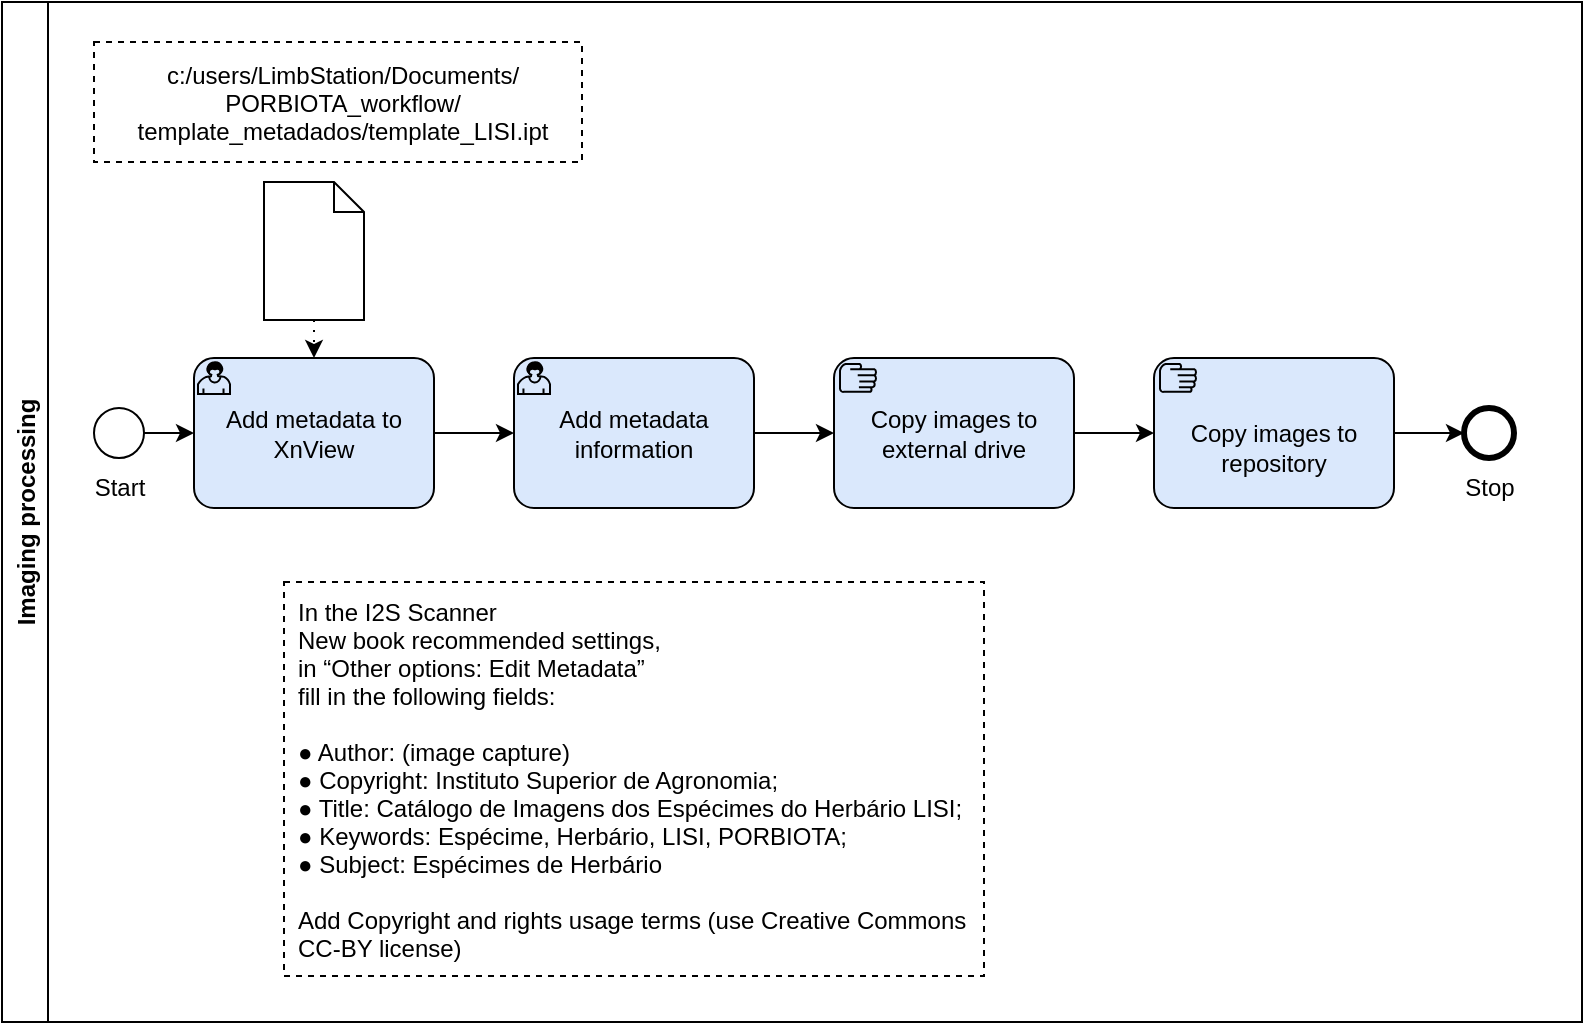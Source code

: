 <mxfile version="16.4.11" type="device"><diagram id="C5RBs43oDa-KdzZeNtuy" name="Page-1"><mxGraphModel dx="951" dy="1853" grid="1" gridSize="10" guides="1" tooltips="1" connect="1" arrows="1" fold="1" page="1" pageScale="1" pageWidth="827" pageHeight="583" math="0" shadow="0"><root><mxCell id="WIyWlLk6GJQsqaUBKTNV-0"/><mxCell id="WIyWlLk6GJQsqaUBKTNV-1" parent="WIyWlLk6GJQsqaUBKTNV-0"/><mxCell id="vSxyVVCbPgyxcpOuUFis-0" style="edgeStyle=orthogonalEdgeStyle;rounded=0;orthogonalLoop=1;jettySize=auto;html=1;exitX=1;exitY=0.5;exitDx=0;exitDy=0;" parent="WIyWlLk6GJQsqaUBKTNV-1" source="saq1hF5vfWgRDRBr79is-0" target="KWRPazFFwxp_j8tZJz7k-1" edge="1"><mxGeometry relative="1" as="geometry"/></mxCell><mxCell id="saq1hF5vfWgRDRBr79is-0" value="" style="ellipse;whiteSpace=wrap;html=1;aspect=fixed;" parent="WIyWlLk6GJQsqaUBKTNV-1" vertex="1"><mxGeometry x="56" y="-947" width="25" height="25" as="geometry"/></mxCell><mxCell id="KWRPazFFwxp_j8tZJz7k-1" value="Add metadata to XnView" style="points=[[0.25,0,0],[0.5,0,0],[0.75,0,0],[1,0.25,0],[1,0.5,0],[1,0.75,0],[0.75,1,0],[0.5,1,0],[0.25,1,0],[0,0.75,0],[0,0.5,0],[0,0.25,0]];shape=mxgraph.bpmn.task;whiteSpace=wrap;rectStyle=rounded;size=10;taskMarker=user;fillColor=#dae8fc;strokeColor=#000000;" parent="WIyWlLk6GJQsqaUBKTNV-1" vertex="1"><mxGeometry x="106" y="-972" width="120" height="75" as="geometry"/></mxCell><mxCell id="KWRPazFFwxp_j8tZJz7k-2" value="" style="shape=mxgraph.bpmn.data;labelPosition=center;verticalLabelPosition=bottom;align=center;verticalAlign=top;whiteSpace=wrap;size=15;html=1;" parent="WIyWlLk6GJQsqaUBKTNV-1" vertex="1"><mxGeometry x="141" y="-1060" width="50" height="69" as="geometry"/></mxCell><mxCell id="KWRPazFFwxp_j8tZJz7k-3" value="" style="edgeStyle=elbowEdgeStyle;fontSize=12;html=1;endFill=1;startFill=0;endSize=6;startSize=6;dashed=1;dashPattern=1 4;endArrow=classic;startArrow=none;rounded=0;" parent="WIyWlLk6GJQsqaUBKTNV-1" source="KWRPazFFwxp_j8tZJz7k-2" target="KWRPazFFwxp_j8tZJz7k-1" edge="1"><mxGeometry width="160" relative="1" as="geometry"><mxPoint x="306" y="-896.5" as="sourcePoint"/><mxPoint x="246" y="-796" as="targetPoint"/></mxGeometry></mxCell><mxCell id="KWRPazFFwxp_j8tZJz7k-6" value="Add metadata&#10;information" style="points=[[0.25,0,0],[0.5,0,0],[0.75,0,0],[1,0.25,0],[1,0.5,0],[1,0.75,0],[0.75,1,0],[0.5,1,0],[0.25,1,0],[0,0.75,0],[0,0.5,0],[0,0.25,0]];shape=mxgraph.bpmn.task;whiteSpace=wrap;rectStyle=rounded;size=10;taskMarker=user;fillColor=#dae8fc;strokeColor=#000000;" parent="WIyWlLk6GJQsqaUBKTNV-1" vertex="1"><mxGeometry x="266" y="-972" width="120" height="75" as="geometry"/></mxCell><mxCell id="KWRPazFFwxp_j8tZJz7k-7" value="" style="edgeStyle=elbowEdgeStyle;fontSize=12;html=1;endArrow=classic;endFill=1;rounded=0;" parent="WIyWlLk6GJQsqaUBKTNV-1" source="KWRPazFFwxp_j8tZJz7k-1" target="KWRPazFFwxp_j8tZJz7k-6" edge="1"><mxGeometry width="160" relative="1" as="geometry"><mxPoint x="256" y="-856" as="sourcePoint"/><mxPoint x="416" y="-856" as="targetPoint"/></mxGeometry></mxCell><mxCell id="KWRPazFFwxp_j8tZJz7k-11" value="" style="edgeStyle=elbowEdgeStyle;fontSize=12;html=1;endArrow=classic;endFill=1;rounded=0;" parent="WIyWlLk6GJQsqaUBKTNV-1" source="KWRPazFFwxp_j8tZJz7k-6" target="HxcbLy3lwClYkwXZZ0eH-2" edge="1"><mxGeometry width="160" relative="1" as="geometry"><mxPoint x="146" y="-696" as="sourcePoint"/><mxPoint x="256" y="-696" as="targetPoint"/></mxGeometry></mxCell><mxCell id="HxcbLy3lwClYkwXZZ0eH-2" value="Copy images to&#10;external drive" style="points=[[0.25,0,0],[0.5,0,0],[0.75,0,0],[1,0.25,0],[1,0.5,0],[1,0.75,0],[0.75,1,0],[0.5,1,0],[0.25,1,0],[0,0.75,0],[0,0.5,0],[0,0.25,0]];shape=mxgraph.bpmn.task;whiteSpace=wrap;rectStyle=rounded;size=10;taskMarker=manual;fillColor=#dae8fc;strokeColor=#000000;" parent="WIyWlLk6GJQsqaUBKTNV-1" vertex="1"><mxGeometry x="426" y="-972" width="120" height="75" as="geometry"/></mxCell><mxCell id="Z1k3hthrZHZ8-aHYoUXY-7" style="edgeStyle=orthogonalEdgeStyle;rounded=0;orthogonalLoop=1;jettySize=auto;html=1;" parent="WIyWlLk6GJQsqaUBKTNV-1" source="CAfJVCL04lo4b7HKI6iB-4" target="Z1k3hthrZHZ8-aHYoUXY-23" edge="1"><mxGeometry relative="1" as="geometry"><mxPoint x="256" y="-441" as="targetPoint"/></mxGeometry></mxCell><mxCell id="CAfJVCL04lo4b7HKI6iB-4" value="&#10;Copy images to&#10;repository" style="points=[[0.25,0,0],[0.5,0,0],[0.75,0,0],[1,0.25,0],[1,0.5,0],[1,0.75,0],[0.75,1,0],[0.5,1,0],[0.25,1,0],[0,0.75,0],[0,0.5,0],[0,0.25,0]];shape=mxgraph.bpmn.task;whiteSpace=wrap;rectStyle=rounded;size=10;taskMarker=manual;fillColor=#dae8fc;strokeColor=#000000;" parent="WIyWlLk6GJQsqaUBKTNV-1" vertex="1"><mxGeometry x="586" y="-972" width="120" height="75" as="geometry"/></mxCell><mxCell id="CAfJVCL04lo4b7HKI6iB-5" value="" style="edgeStyle=elbowEdgeStyle;fontSize=12;html=1;endArrow=classic;endFill=1;rounded=0;" parent="WIyWlLk6GJQsqaUBKTNV-1" source="HxcbLy3lwClYkwXZZ0eH-2" target="CAfJVCL04lo4b7HKI6iB-4" edge="1"><mxGeometry width="160" relative="1" as="geometry"><mxPoint x="257" y="-533" as="sourcePoint"/><mxPoint x="257" y="-511" as="targetPoint"/></mxGeometry></mxCell><mxCell id="Z1k3hthrZHZ8-aHYoUXY-2" value="In the I2S Scanner &#10;New book recommended settings, &#10;in “Other options: Edit Metadata” &#10;fill in the following fields:&#10;&#10;● Author: (image capture)&#10;● Copyright: Instituto Superior de Agronomia;&#10;● Title: Catálogo de Imagens dos Espécimes do Herbário LISI;&#10;● Keywords: Espécime, Herbário, LISI, PORBIOTA;&#10;● Subject: Espécimes de Herbário&#10;&#10;Add Copyright and rights usage terms (use Creative Commons&#10;CC-BY license)​​​​​​​" style="points=[[0.25,0,0],[0.5,0,0],[0.75,0,0],[1,0.25,0],[1,0.5,0],[1,0.75,0],[0.75,1,0],[0.5,1,0],[0.25,1,0],[0,0.75,0],[0,0.5,0],[0,0.25,0]];shape=mxgraph.bpmn.task;arcSize=10;taskMarker=abstract;outline=none;symbol=general;bpmnShapeType=subprocess;isLoopSub=0;verticalAlign=middle;align=left;spacingLeft=5;fontStyle=0" parent="WIyWlLk6GJQsqaUBKTNV-1" vertex="1"><mxGeometry x="151" y="-860" width="350" height="197" as="geometry"/></mxCell><mxCell id="Z1k3hthrZHZ8-aHYoUXY-23" value="" style="points=[[0.145,0.145,0],[0.5,0,0],[0.855,0.145,0],[1,0.5,0],[0.855,0.855,0],[0.5,1,0],[0.145,0.855,0],[0,0.5,0]];shape=mxgraph.bpmn.event;html=1;verticalLabelPosition=bottom;labelBackgroundColor=#ffffff;verticalAlign=top;align=center;perimeter=ellipsePerimeter;outlineConnect=0;aspect=fixed;outline=end;symbol=terminate2;" parent="WIyWlLk6GJQsqaUBKTNV-1" vertex="1"><mxGeometry x="741" y="-947" width="25" height="25" as="geometry"/></mxCell><mxCell id="vShCWoJCWxjyhyJcnJAN-2" value="c:/users/LimbStation/Documents/&#10;PORBIOTA_workflow/&#10;template_metadados/template_LISI.ipt" style="points=[[0.25,0,0],[0.5,0,0],[0.75,0,0],[1,0.25,0],[1,0.5,0],[1,0.75,0],[0.75,1,0],[0.5,1,0],[0.25,1,0],[0,0.75,0],[0,0.5,0],[0,0.25,0]];shape=mxgraph.bpmn.task;arcSize=10;taskMarker=abstract;outline=none;symbol=general;bpmnShapeType=subprocess;isLoopSub=0;verticalAlign=middle;align=center;spacingLeft=5;" parent="WIyWlLk6GJQsqaUBKTNV-1" vertex="1"><mxGeometry x="56" y="-1130" width="244" height="60" as="geometry"/></mxCell><mxCell id="hzZiwL0gZD3qmy5eCEk8-0" value="&lt;span style=&quot;background-color: rgb(255 , 255 , 255)&quot;&gt;Start&lt;/span&gt;" style="text;html=1;strokeColor=none;fillColor=none;align=center;verticalAlign=middle;whiteSpace=wrap;rounded=0;" parent="WIyWlLk6GJQsqaUBKTNV-1" vertex="1"><mxGeometry x="48.5" y="-917" width="40" height="20" as="geometry"/></mxCell><mxCell id="hzZiwL0gZD3qmy5eCEk8-1" value="&lt;span style=&quot;background-color: rgb(255 , 255 , 255)&quot;&gt;Stop&lt;/span&gt;" style="text;html=1;strokeColor=none;fillColor=none;align=center;verticalAlign=middle;whiteSpace=wrap;rounded=0;" parent="WIyWlLk6GJQsqaUBKTNV-1" vertex="1"><mxGeometry x="733.5" y="-917" width="40" height="20" as="geometry"/></mxCell><mxCell id="hzZiwL0gZD3qmy5eCEk8-2" value="Imaging processing" style="swimlane;horizontal=0;" parent="WIyWlLk6GJQsqaUBKTNV-1" vertex="1"><mxGeometry x="10" y="-1150" width="790" height="510" as="geometry"/></mxCell></root></mxGraphModel></diagram></mxfile>